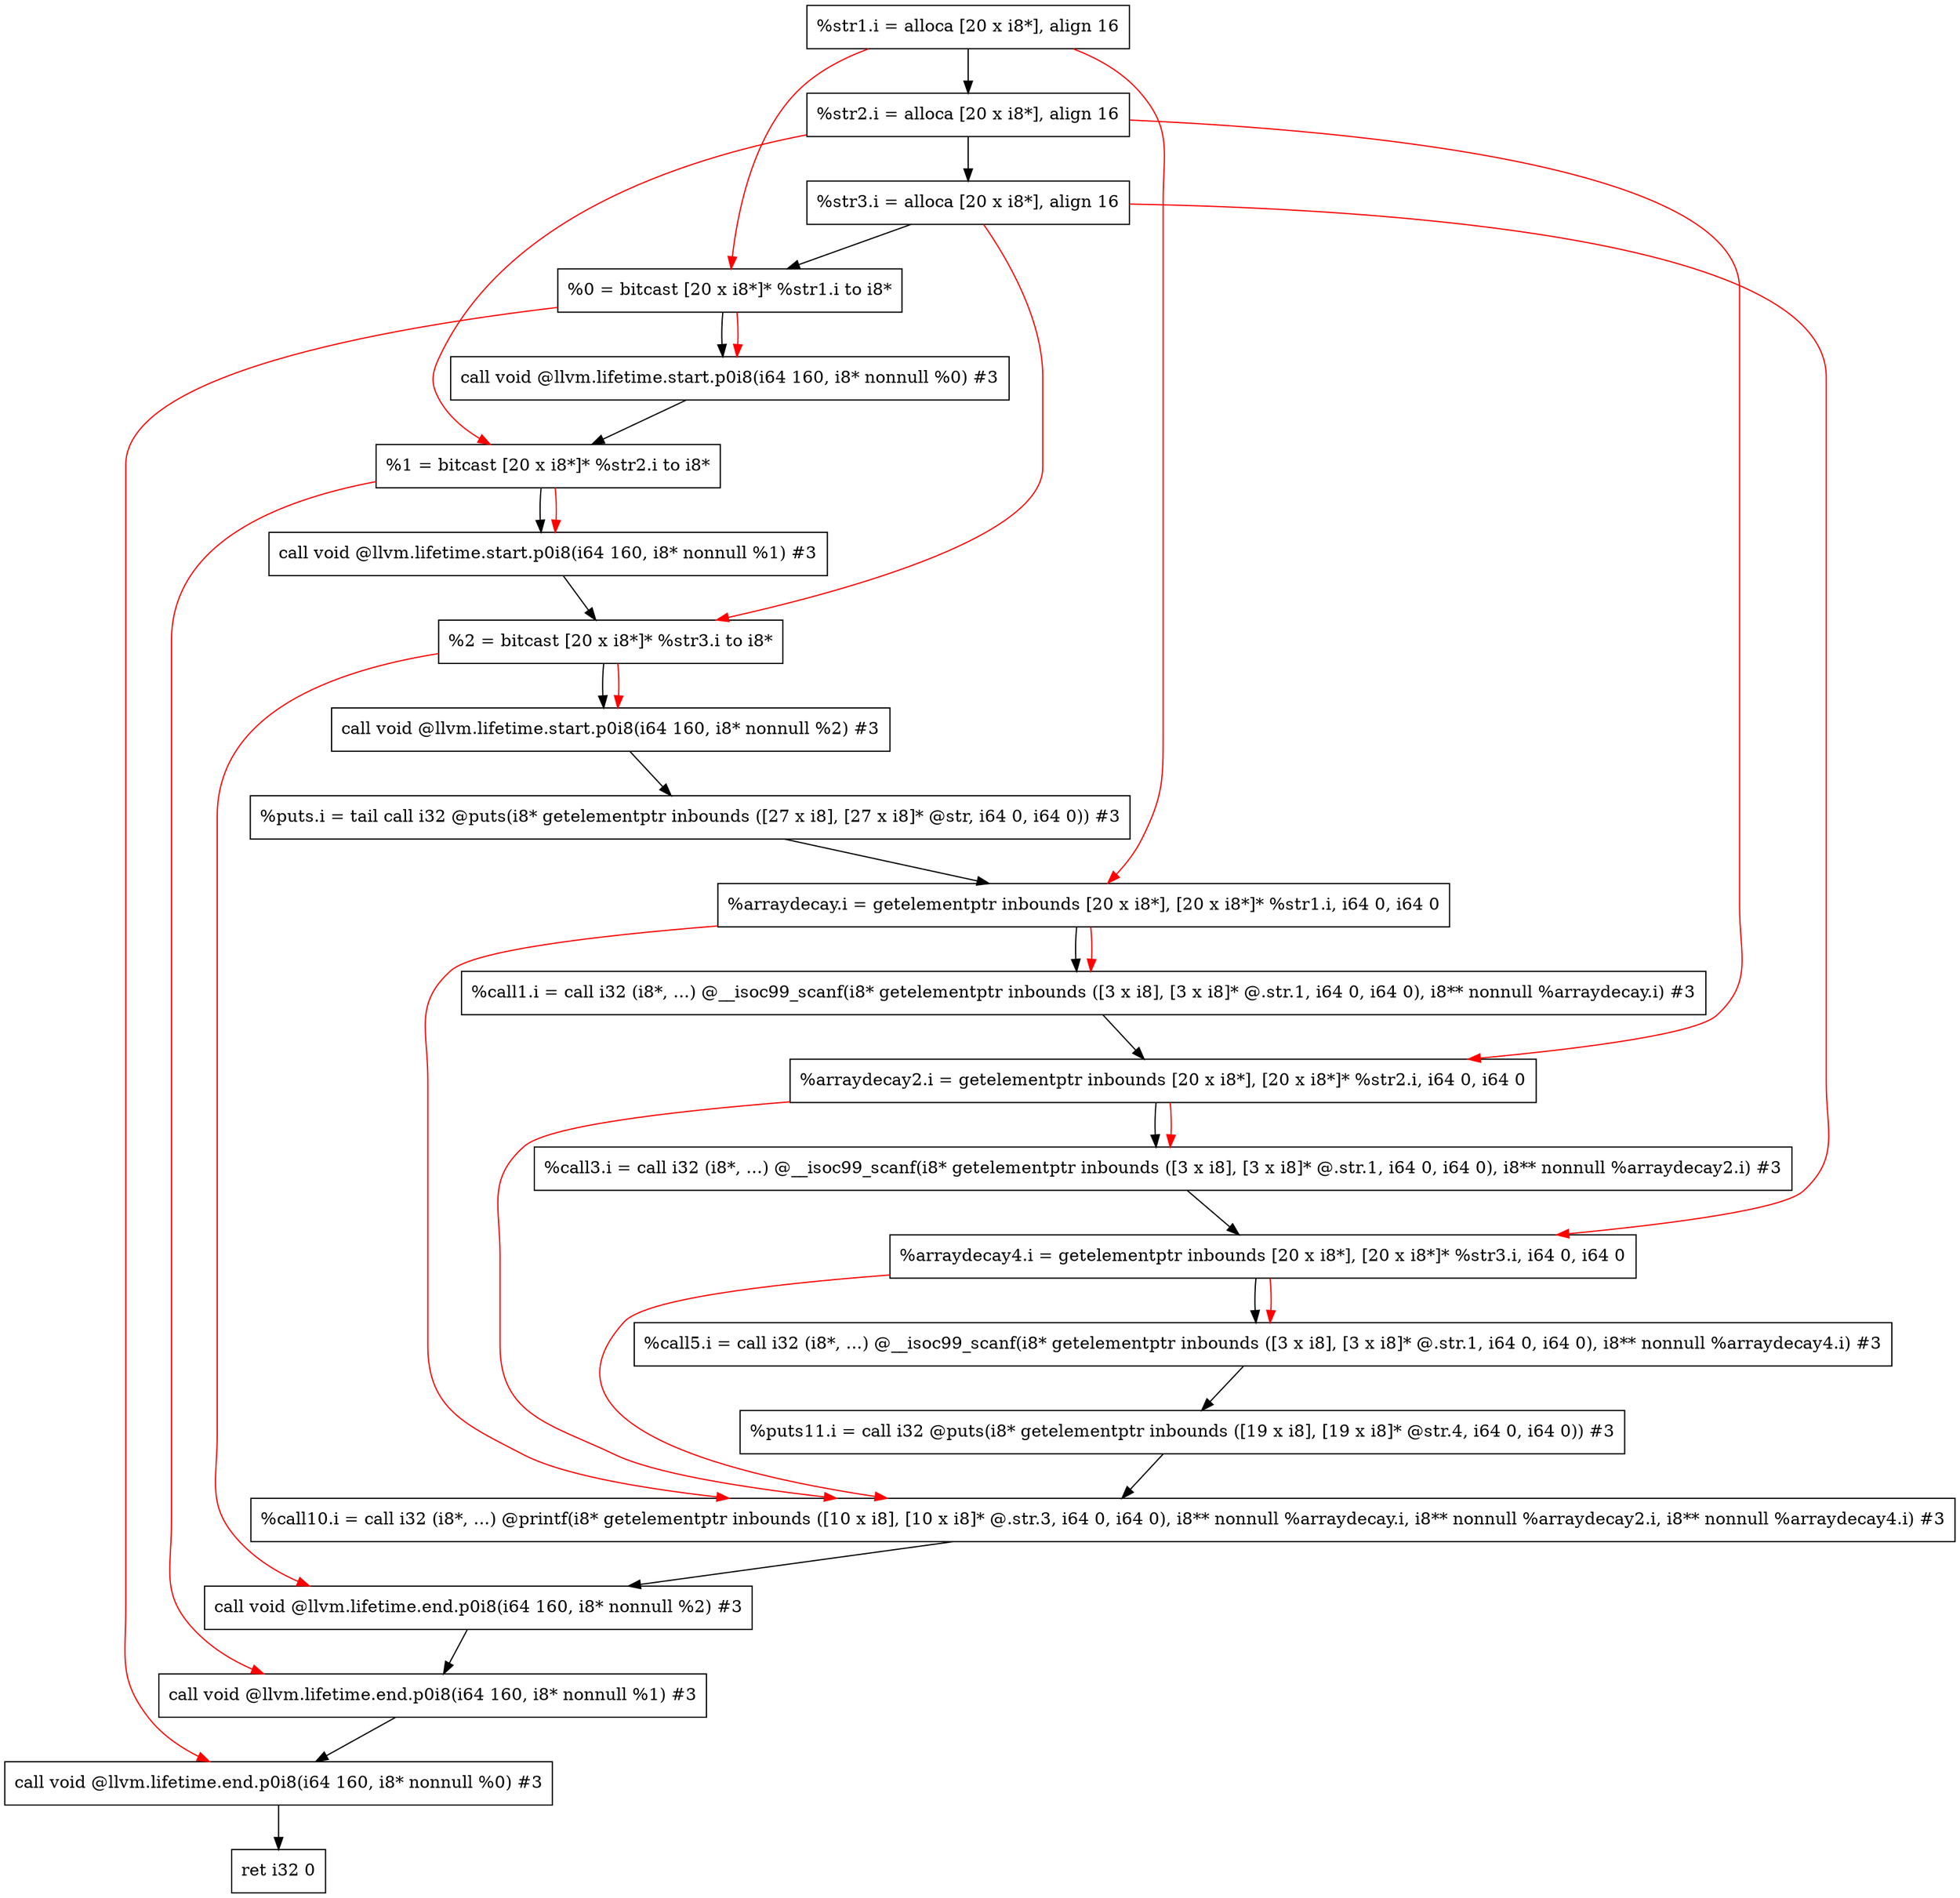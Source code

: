digraph "CDFG for'main' function" {
	Node0x560214cdcd58[shape=record, label="  %str1.i = alloca [20 x i8*], align 16"];
	Node0x560214cdda88[shape=record, label="  %str2.i = alloca [20 x i8*], align 16"];
	Node0x560214cddb08[shape=record, label="  %str3.i = alloca [20 x i8*], align 16"];
	Node0x560214cddb88[shape=record, label="  %0 = bitcast [20 x i8*]* %str1.i to i8*"];
	Node0x560214cddcf8[shape=record, label="  call void @llvm.lifetime.start.p0i8(i64 160, i8* nonnull %0) #3"];
	Node0x560214cdddb8[shape=record, label="  %1 = bitcast [20 x i8*]* %str2.i to i8*"];
	Node0x560214cdde68[shape=record, label="  call void @llvm.lifetime.start.p0i8(i64 160, i8* nonnull %1) #3"];
	Node0x560214cddf28[shape=record, label="  %2 = bitcast [20 x i8*]* %str3.i to i8*"];
	Node0x560214cddfe8[shape=record, label="  call void @llvm.lifetime.start.p0i8(i64 160, i8* nonnull %2) #3"];
	Node0x560214cde0c0[shape=record, label="  %puts.i = tail call i32 @puts(i8* getelementptr inbounds ([27 x i8], [27 x i8]* @str, i64 0, i64 0)) #3"];
	Node0x560214cde1a8[shape=record, label="  %arraydecay.i = getelementptr inbounds [20 x i8*], [20 x i8*]* %str1.i, i64 0, i64 0"];
	Node0x560214cde268[shape=record, label="  %call1.i = call i32 (i8*, ...) @__isoc99_scanf(i8* getelementptr inbounds ([3 x i8], [3 x i8]* @.str.1, i64 0, i64 0), i8** nonnull %arraydecay.i) #3"];
	Node0x560214cde378[shape=record, label="  %arraydecay2.i = getelementptr inbounds [20 x i8*], [20 x i8*]* %str2.i, i64 0, i64 0"];
	Node0x560214cde438[shape=record, label="  %call3.i = call i32 (i8*, ...) @__isoc99_scanf(i8* getelementptr inbounds ([3 x i8], [3 x i8]* @.str.1, i64 0, i64 0), i8** nonnull %arraydecay2.i) #3"];
	Node0x560214cde548[shape=record, label="  %arraydecay4.i = getelementptr inbounds [20 x i8*], [20 x i8*]* %str3.i, i64 0, i64 0"];
	Node0x560214cde638[shape=record, label="  %call5.i = call i32 (i8*, ...) @__isoc99_scanf(i8* getelementptr inbounds ([3 x i8], [3 x i8]* @.str.1, i64 0, i64 0), i8** nonnull %arraydecay4.i) #3"];
	Node0x560214cde910[shape=record, label="  %puts11.i = call i32 @puts(i8* getelementptr inbounds ([19 x i8], [19 x i8]* @str.4, i64 0, i64 0)) #3"];
	Node0x560214cdea58[shape=record, label="  %call10.i = call i32 (i8*, ...) @printf(i8* getelementptr inbounds ([10 x i8], [10 x i8]* @.str.3, i64 0, i64 0), i8** nonnull %arraydecay.i, i8** nonnull %arraydecay2.i, i8** nonnull %arraydecay4.i) #3"];
	Node0x560214cdec38[shape=record, label="  call void @llvm.lifetime.end.p0i8(i64 160, i8* nonnull %2) #3"];
	Node0x560214cded48[shape=record, label="  call void @llvm.lifetime.end.p0i8(i64 160, i8* nonnull %1) #3"];
	Node0x560214cdee58[shape=record, label="  call void @llvm.lifetime.end.p0i8(i64 160, i8* nonnull %0) #3"];
	Node0x560214cdef18[shape=record, label="  ret i32 0"];
	Node0x560214cdcd58 -> Node0x560214cdda88
	Node0x560214cdda88 -> Node0x560214cddb08
	Node0x560214cddb08 -> Node0x560214cddb88
	Node0x560214cddb88 -> Node0x560214cddcf8
	Node0x560214cddcf8 -> Node0x560214cdddb8
	Node0x560214cdddb8 -> Node0x560214cdde68
	Node0x560214cdde68 -> Node0x560214cddf28
	Node0x560214cddf28 -> Node0x560214cddfe8
	Node0x560214cddfe8 -> Node0x560214cde0c0
	Node0x560214cde0c0 -> Node0x560214cde1a8
	Node0x560214cde1a8 -> Node0x560214cde268
	Node0x560214cde268 -> Node0x560214cde378
	Node0x560214cde378 -> Node0x560214cde438
	Node0x560214cde438 -> Node0x560214cde548
	Node0x560214cde548 -> Node0x560214cde638
	Node0x560214cde638 -> Node0x560214cde910
	Node0x560214cde910 -> Node0x560214cdea58
	Node0x560214cdea58 -> Node0x560214cdec38
	Node0x560214cdec38 -> Node0x560214cded48
	Node0x560214cded48 -> Node0x560214cdee58
	Node0x560214cdee58 -> Node0x560214cdef18
edge [color=red]
	Node0x560214cdcd58 -> Node0x560214cddb88
	Node0x560214cddb88 -> Node0x560214cddcf8
	Node0x560214cdda88 -> Node0x560214cdddb8
	Node0x560214cdddb8 -> Node0x560214cdde68
	Node0x560214cddb08 -> Node0x560214cddf28
	Node0x560214cddf28 -> Node0x560214cddfe8
	Node0x560214cdcd58 -> Node0x560214cde1a8
	Node0x560214cde1a8 -> Node0x560214cde268
	Node0x560214cdda88 -> Node0x560214cde378
	Node0x560214cde378 -> Node0x560214cde438
	Node0x560214cddb08 -> Node0x560214cde548
	Node0x560214cde548 -> Node0x560214cde638
	Node0x560214cde1a8 -> Node0x560214cdea58
	Node0x560214cde378 -> Node0x560214cdea58
	Node0x560214cde548 -> Node0x560214cdea58
	Node0x560214cddf28 -> Node0x560214cdec38
	Node0x560214cdddb8 -> Node0x560214cded48
	Node0x560214cddb88 -> Node0x560214cdee58
}
